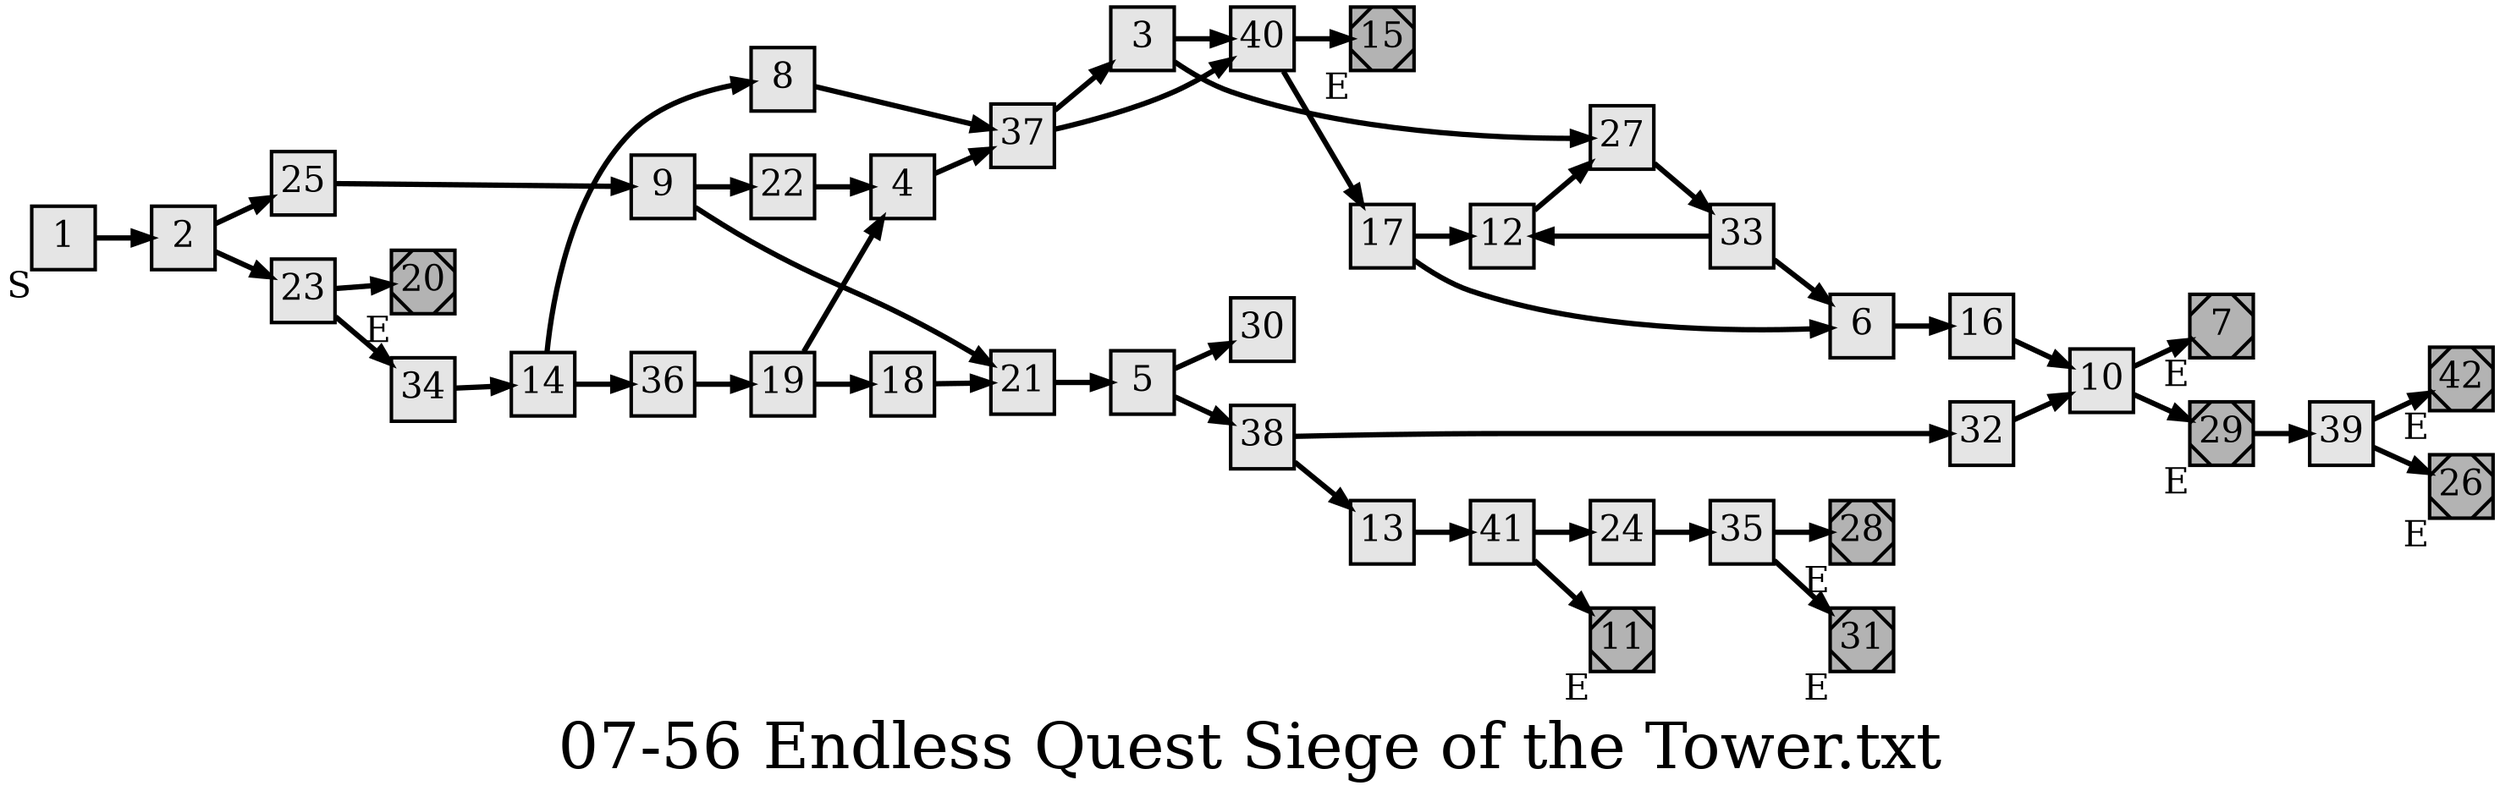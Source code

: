 digraph g{
  graph [ label="07-56 Endless Quest Siege of the Tower.txt" rankdir=LR, ordering=out, fontsize=36, nodesep="0.35", ranksep="0.45"];
  node  [shape=rect, penwidth=2, fontsize=20, style=filled, fillcolor=grey90, margin="0,0", labelfloat=true, regular=true, fixedsize=true];
  edge  [labelfloat=true, penwidth=3, fontsize=12];

  1	[ xlabel="S" ];
  1 -> 2;
  2 -> 25;
  2 -> 23;
  3 -> 40;
  3 -> 27;
  4 -> 37;
  5 -> 30;
  5 -> 38;
  6 -> 16;
  7	[ xlabel="E", shape=Msquare, fontsize=20, fillcolor=grey70 ];
  8 -> 37;
  9 -> 22;
  9 -> 21;
  10 -> 7;
  10 -> 29;
  11	[ xlabel="E", shape=Msquare, fontsize=20, fillcolor=grey70 ];
  12 -> 27;
  13 -> 41;
  14 -> 8;
  14 -> 36;
  15	[ xlabel="E", shape=Msquare, fontsize=20, fillcolor=grey70 ];
  16 -> 10;
  17 -> 12;
  17 -> 6;
  18 -> 21;
  19 -> 4;
  19 -> 18;
  20	[ xlabel="E", shape=Msquare, fontsize=20, fillcolor=grey70 ];
  21 -> 5;
  22 -> 4;
  23 -> 20;
  23 -> 34;
  24 -> 35;
  25 -> 9;
  26	[ xlabel="E", shape=Msquare, fontsize=20, fillcolor=grey70 ];
  27 -> 33;
  28	[ xlabel="E", shape=Msquare, fontsize=20, fillcolor=grey70 ];
  29 -> 39;
  29	[ xlabel="E", shape=Msquare, fontsize=20, fillcolor=grey70 ];
  31	[ xlabel="E", shape=Msquare, fontsize=20, fillcolor=grey70 ];
  32 -> 10;
  33 -> 12;
  33 -> 6;
  34 -> 14;
  35 -> 28;
  35 -> 31;
  36 -> 19;
  37 -> 3;
  37 -> 40;
  38 -> 32;
  38 -> 13;
  39 -> 42;
  39 -> 26;
  40 -> 15;
  40 -> 17;
  41 -> 24;
  41 -> 11;
  42	[ xlabel="E", shape=Msquare, fontsize=20, fillcolor=grey70 ];
}

